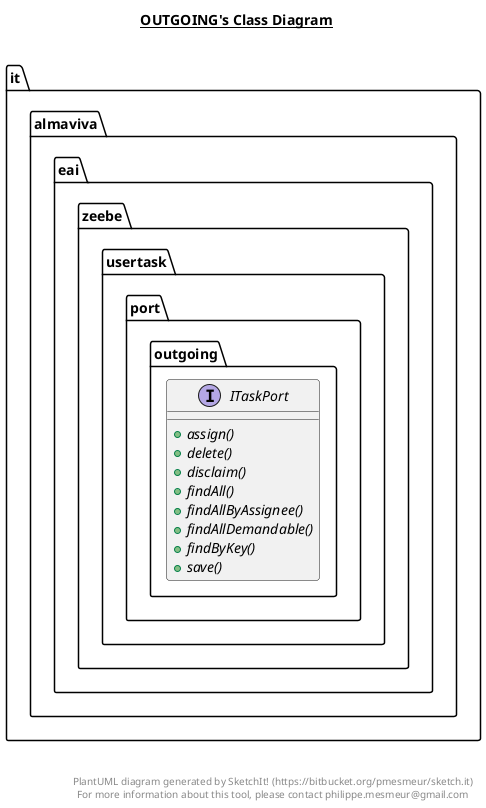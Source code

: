 @startuml

title __OUTGOING's Class Diagram__\n

  namespace it.almaviva.eai.zeebe.usertask.port.outgoing {
    interface it.almaviva.eai.zeebe.usertask.port.outgoing.ITaskPort {
        {abstract} + assign()
        {abstract} + delete()
        {abstract} + disclaim()
        {abstract} + findAll()
        {abstract} + findAllByAssignee()
        {abstract} + findAllDemandable()
        {abstract} + findByKey()
        {abstract} + save()
    }
  }
  



right footer


PlantUML diagram generated by SketchIt! (https://bitbucket.org/pmesmeur/sketch.it)
For more information about this tool, please contact philippe.mesmeur@gmail.com
endfooter

@enduml
